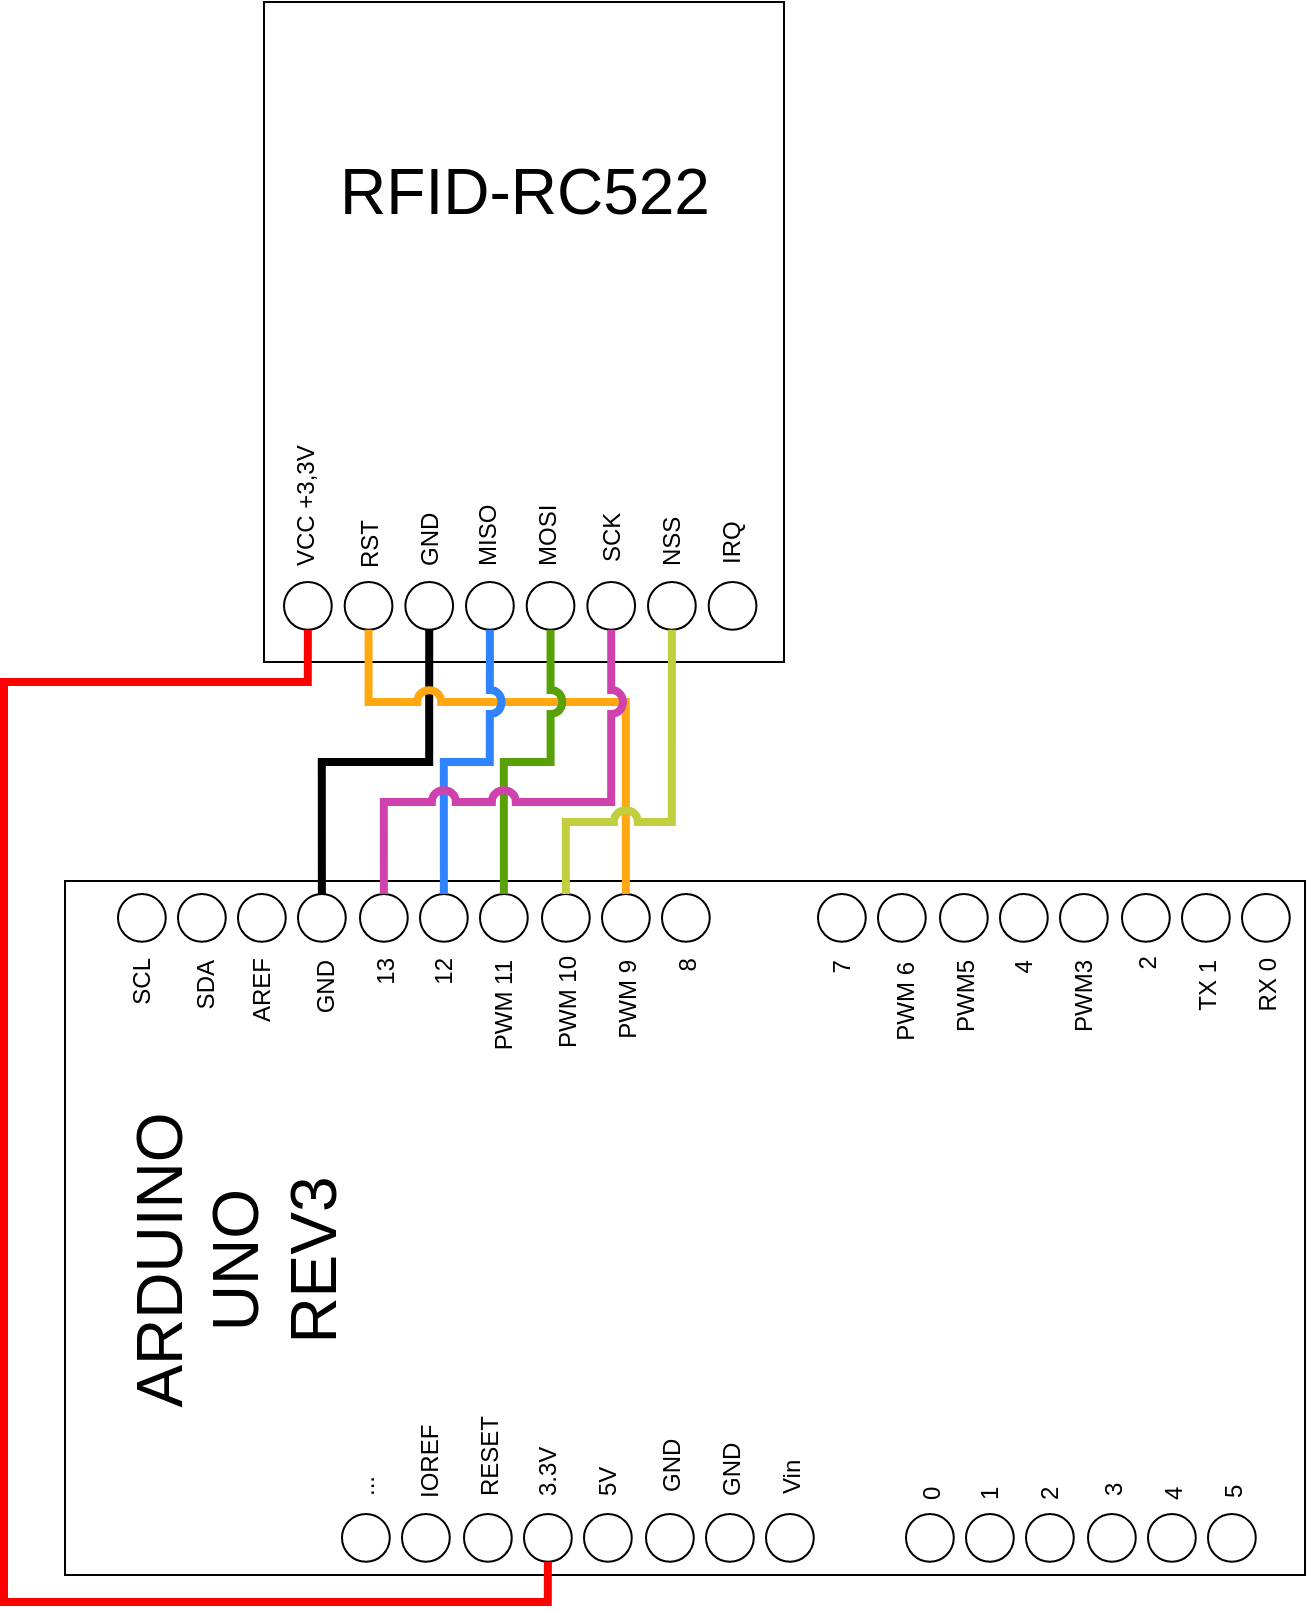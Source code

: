 <mxfile version="15.8.4" type="device" pages="2"><diagram id="wpBsKg7d4CiDJTxdjRGc" name="Page-1"><mxGraphModel dx="1422" dy="863" grid="1" gridSize="10" guides="1" tooltips="1" connect="1" arrows="1" fold="1" page="1" pageScale="1" pageWidth="827" pageHeight="1169" math="0" shadow="0"><root><mxCell id="0"/><mxCell id="1" parent="0"/><mxCell id="hLXw5domKsngx4_sJAr1-99" value="" style="group" vertex="1" connectable="0" parent="1"><mxGeometry x="300" y="150" width="260" height="330" as="geometry"/></mxCell><mxCell id="hLXw5domKsngx4_sJAr1-2" value="" style="rounded=0;whiteSpace=wrap;html=1;fillColor=none;" vertex="1" parent="hLXw5domKsngx4_sJAr1-99"><mxGeometry width="260" height="330" as="geometry"/></mxCell><mxCell id="hLXw5domKsngx4_sJAr1-12" value="" style="group;aspect=fixed;" vertex="1" connectable="0" parent="hLXw5domKsngx4_sJAr1-99"><mxGeometry x="10" y="290" width="236.22" height="23.9" as="geometry"/></mxCell><mxCell id="hLXw5domKsngx4_sJAr1-3" value="" style="ellipse;whiteSpace=wrap;html=1;aspect=fixed;fillColor=none;" vertex="1" parent="hLXw5domKsngx4_sJAr1-12"><mxGeometry width="23.884" height="23.872" as="geometry"/></mxCell><mxCell id="hLXw5domKsngx4_sJAr1-4" value="" style="ellipse;whiteSpace=wrap;html=1;aspect=fixed;fillColor=none;" vertex="1" parent="hLXw5domKsngx4_sJAr1-12"><mxGeometry x="30.334" width="23.884" height="23.872" as="geometry"/></mxCell><mxCell id="hLXw5domKsngx4_sJAr1-6" value="" style="ellipse;whiteSpace=wrap;html=1;aspect=fixed;fillColor=none;" vertex="1" parent="hLXw5domKsngx4_sJAr1-12"><mxGeometry x="60.667" width="23.884" height="23.872" as="geometry"/></mxCell><mxCell id="hLXw5domKsngx4_sJAr1-7" value="" style="ellipse;whiteSpace=wrap;html=1;aspect=fixed;fillColor=none;" vertex="1" parent="hLXw5domKsngx4_sJAr1-12"><mxGeometry x="91.001" width="23.884" height="23.872" as="geometry"/></mxCell><mxCell id="hLXw5domKsngx4_sJAr1-8" value="" style="ellipse;whiteSpace=wrap;html=1;aspect=fixed;fillColor=none;" vertex="1" parent="hLXw5domKsngx4_sJAr1-12"><mxGeometry x="121.334" width="23.884" height="23.872" as="geometry"/></mxCell><mxCell id="hLXw5domKsngx4_sJAr1-9" value="" style="ellipse;whiteSpace=wrap;html=1;aspect=fixed;fillColor=none;" vertex="1" parent="hLXw5domKsngx4_sJAr1-12"><mxGeometry x="151.668" width="23.884" height="23.872" as="geometry"/></mxCell><mxCell id="hLXw5domKsngx4_sJAr1-10" value="" style="ellipse;whiteSpace=wrap;html=1;aspect=fixed;fillColor=none;" vertex="1" parent="hLXw5domKsngx4_sJAr1-12"><mxGeometry x="182.002" width="23.884" height="23.872" as="geometry"/></mxCell><mxCell id="hLXw5domKsngx4_sJAr1-11" value="" style="ellipse;whiteSpace=wrap;html=1;aspect=fixed;fillColor=none;" vertex="1" parent="hLXw5domKsngx4_sJAr1-12"><mxGeometry x="212.335" width="23.884" height="23.872" as="geometry"/></mxCell><mxCell id="hLXw5domKsngx4_sJAr1-13" value="VCC +3,3V" style="text;html=1;strokeColor=none;fillColor=none;align=left;verticalAlign=middle;whiteSpace=wrap;rounded=0;rotation=-90;" vertex="1" parent="hLXw5domKsngx4_sJAr1-99"><mxGeometry x="-14" y="234" width="70" height="30" as="geometry"/></mxCell><mxCell id="hLXw5domKsngx4_sJAr1-14" value="RST" style="text;html=1;strokeColor=none;fillColor=none;align=left;verticalAlign=middle;whiteSpace=wrap;rounded=0;rotation=-90;" vertex="1" parent="hLXw5domKsngx4_sJAr1-99"><mxGeometry x="18" y="235" width="70" height="30" as="geometry"/></mxCell><mxCell id="hLXw5domKsngx4_sJAr1-16" value="GND" style="text;html=1;strokeColor=none;fillColor=none;align=left;verticalAlign=middle;whiteSpace=wrap;rounded=0;rotation=-90;" vertex="1" parent="hLXw5domKsngx4_sJAr1-99"><mxGeometry x="48" y="234" width="70" height="30" as="geometry"/></mxCell><mxCell id="hLXw5domKsngx4_sJAr1-17" value="MISO" style="text;html=1;strokeColor=none;fillColor=none;align=left;verticalAlign=middle;whiteSpace=wrap;rounded=0;rotation=-90;" vertex="1" parent="hLXw5domKsngx4_sJAr1-99"><mxGeometry x="77" y="234" width="70" height="30" as="geometry"/></mxCell><mxCell id="hLXw5domKsngx4_sJAr1-18" value="MOSI" style="text;html=1;strokeColor=none;fillColor=none;align=left;verticalAlign=middle;whiteSpace=wrap;rounded=0;rotation=-90;" vertex="1" parent="hLXw5domKsngx4_sJAr1-99"><mxGeometry x="107" y="234" width="70" height="30" as="geometry"/></mxCell><mxCell id="hLXw5domKsngx4_sJAr1-19" value="SCK" style="text;html=1;strokeColor=none;fillColor=none;align=left;verticalAlign=middle;whiteSpace=wrap;rounded=0;rotation=-90;" vertex="1" parent="hLXw5domKsngx4_sJAr1-99"><mxGeometry x="139" y="232" width="70" height="30" as="geometry"/></mxCell><mxCell id="hLXw5domKsngx4_sJAr1-20" value="IRQ" style="text;html=1;strokeColor=none;fillColor=none;align=left;verticalAlign=middle;whiteSpace=wrap;rounded=0;rotation=-90;" vertex="1" parent="hLXw5domKsngx4_sJAr1-99"><mxGeometry x="199" y="233" width="70" height="30" as="geometry"/></mxCell><mxCell id="hLXw5domKsngx4_sJAr1-21" value="NSS" style="text;html=1;strokeColor=none;fillColor=none;align=left;verticalAlign=middle;whiteSpace=wrap;rounded=0;rotation=-90;" vertex="1" parent="hLXw5domKsngx4_sJAr1-99"><mxGeometry x="169" y="234" width="70" height="30" as="geometry"/></mxCell><mxCell id="hLXw5domKsngx4_sJAr1-22" value="&lt;font style=&quot;font-size: 32px&quot;&gt;RFID-RC522&lt;/font&gt;" style="text;html=1;strokeColor=none;fillColor=none;align=center;verticalAlign=middle;whiteSpace=wrap;rounded=0;" vertex="1" parent="hLXw5domKsngx4_sJAr1-99"><mxGeometry x="23.5" y="80" width="213" height="30" as="geometry"/></mxCell><mxCell id="hLXw5domKsngx4_sJAr1-100" value="" style="group;rotation=0;" vertex="1" connectable="0" parent="1"><mxGeometry x="200" y="590" width="620" height="347" as="geometry"/></mxCell><mxCell id="hLXw5domKsngx4_sJAr1-24" value="" style="rounded=0;whiteSpace=wrap;html=1;fontSize=32;fillColor=none;align=left;rotation=-90;" vertex="1" parent="hLXw5domKsngx4_sJAr1-100"><mxGeometry x="137" y="-137" width="347" height="620" as="geometry"/></mxCell><mxCell id="hLXw5domKsngx4_sJAr1-25" value="" style="group;aspect=fixed;rotation=0;" vertex="1" connectable="0" parent="hLXw5domKsngx4_sJAr1-100"><mxGeometry x="377" y="6" width="236.22" height="23.9" as="geometry"/></mxCell><mxCell id="hLXw5domKsngx4_sJAr1-26" value="" style="ellipse;whiteSpace=wrap;html=1;aspect=fixed;fillColor=none;rotation=0;" vertex="1" parent="hLXw5domKsngx4_sJAr1-25"><mxGeometry width="23.884" height="23.872" as="geometry"/></mxCell><mxCell id="hLXw5domKsngx4_sJAr1-27" value="" style="ellipse;whiteSpace=wrap;html=1;aspect=fixed;fillColor=none;rotation=0;" vertex="1" parent="hLXw5domKsngx4_sJAr1-25"><mxGeometry x="30" width="23.884" height="23.872" as="geometry"/></mxCell><mxCell id="hLXw5domKsngx4_sJAr1-28" value="" style="ellipse;whiteSpace=wrap;html=1;aspect=fixed;fillColor=none;rotation=0;" vertex="1" parent="hLXw5domKsngx4_sJAr1-25"><mxGeometry x="61" width="23.884" height="23.872" as="geometry"/></mxCell><mxCell id="hLXw5domKsngx4_sJAr1-29" value="" style="ellipse;whiteSpace=wrap;html=1;aspect=fixed;fillColor=none;rotation=0;" vertex="1" parent="hLXw5domKsngx4_sJAr1-25"><mxGeometry x="91" width="23.884" height="23.872" as="geometry"/></mxCell><mxCell id="hLXw5domKsngx4_sJAr1-30" value="" style="ellipse;whiteSpace=wrap;html=1;aspect=fixed;fillColor=none;rotation=0;" vertex="1" parent="hLXw5domKsngx4_sJAr1-25"><mxGeometry x="121" width="23.884" height="23.872" as="geometry"/></mxCell><mxCell id="hLXw5domKsngx4_sJAr1-31" value="" style="ellipse;whiteSpace=wrap;html=1;aspect=fixed;fillColor=none;rotation=0;" vertex="1" parent="hLXw5domKsngx4_sJAr1-25"><mxGeometry x="152" width="23.884" height="23.872" as="geometry"/></mxCell><mxCell id="hLXw5domKsngx4_sJAr1-32" value="" style="ellipse;whiteSpace=wrap;html=1;aspect=fixed;fillColor=none;rotation=0;" vertex="1" parent="hLXw5domKsngx4_sJAr1-25"><mxGeometry x="182" width="23.884" height="23.872" as="geometry"/></mxCell><mxCell id="hLXw5domKsngx4_sJAr1-33" value="" style="ellipse;whiteSpace=wrap;html=1;aspect=fixed;fillColor=none;rotation=0;" vertex="1" parent="hLXw5domKsngx4_sJAr1-25"><mxGeometry x="212" width="23.884" height="23.872" as="geometry"/></mxCell><mxCell id="hLXw5domKsngx4_sJAr1-34" value="7" style="text;html=1;strokeColor=none;fillColor=none;align=right;verticalAlign=middle;whiteSpace=wrap;rounded=0;rotation=-90;" vertex="1" parent="hLXw5domKsngx4_sJAr1-100"><mxGeometry x="354" y="57" width="70" height="30" as="geometry"/></mxCell><mxCell id="hLXw5domKsngx4_sJAr1-35" value="PWM 6" style="text;html=1;strokeColor=none;fillColor=none;align=right;verticalAlign=middle;whiteSpace=wrap;rounded=0;rotation=-90;" vertex="1" parent="hLXw5domKsngx4_sJAr1-100"><mxGeometry x="386" y="58" width="70" height="30" as="geometry"/></mxCell><mxCell id="hLXw5domKsngx4_sJAr1-36" value="PWM5" style="text;html=1;strokeColor=none;fillColor=none;align=right;verticalAlign=middle;whiteSpace=wrap;rounded=0;rotation=-90;" vertex="1" parent="hLXw5domKsngx4_sJAr1-100"><mxGeometry x="416" y="57" width="70" height="30" as="geometry"/></mxCell><mxCell id="hLXw5domKsngx4_sJAr1-37" value="4" style="text;html=1;strokeColor=none;fillColor=none;align=right;verticalAlign=middle;whiteSpace=wrap;rounded=0;rotation=-90;" vertex="1" parent="hLXw5domKsngx4_sJAr1-100"><mxGeometry x="445" y="57" width="70" height="30" as="geometry"/></mxCell><mxCell id="hLXw5domKsngx4_sJAr1-38" value="PWM3" style="text;html=1;strokeColor=none;fillColor=none;align=right;verticalAlign=middle;whiteSpace=wrap;rounded=0;rotation=-90;" vertex="1" parent="hLXw5domKsngx4_sJAr1-100"><mxGeometry x="475" y="57" width="70" height="30" as="geometry"/></mxCell><mxCell id="hLXw5domKsngx4_sJAr1-39" value="2" style="text;html=1;strokeColor=none;fillColor=none;align=right;verticalAlign=middle;whiteSpace=wrap;rounded=0;rotation=-90;" vertex="1" parent="hLXw5domKsngx4_sJAr1-100"><mxGeometry x="507" y="55" width="70" height="30" as="geometry"/></mxCell><mxCell id="hLXw5domKsngx4_sJAr1-40" value="RX 0" style="text;html=1;strokeColor=none;fillColor=none;align=right;verticalAlign=middle;whiteSpace=wrap;rounded=0;rotation=-90;" vertex="1" parent="hLXw5domKsngx4_sJAr1-100"><mxGeometry x="567" y="56" width="70" height="30" as="geometry"/></mxCell><mxCell id="hLXw5domKsngx4_sJAr1-41" value="TX 1" style="text;html=1;strokeColor=none;fillColor=none;align=right;verticalAlign=middle;whiteSpace=wrap;rounded=0;rotation=-90;" vertex="1" parent="hLXw5domKsngx4_sJAr1-100"><mxGeometry x="537" y="57" width="70" height="30" as="geometry"/></mxCell><mxCell id="hLXw5domKsngx4_sJAr1-43" value="" style="group;aspect=fixed;rotation=0;" vertex="1" connectable="0" parent="hLXw5domKsngx4_sJAr1-100"><mxGeometry x="87" y="6" width="236.22" height="23.9" as="geometry"/></mxCell><mxCell id="hLXw5domKsngx4_sJAr1-44" value="" style="ellipse;whiteSpace=wrap;html=1;aspect=fixed;fillColor=none;rotation=0;" vertex="1" parent="hLXw5domKsngx4_sJAr1-43"><mxGeometry width="23.884" height="23.872" as="geometry"/></mxCell><mxCell id="hLXw5domKsngx4_sJAr1-45" value="" style="ellipse;whiteSpace=wrap;html=1;aspect=fixed;fillColor=none;rotation=0;" vertex="1" parent="hLXw5domKsngx4_sJAr1-43"><mxGeometry x="30" width="23.884" height="23.872" as="geometry"/></mxCell><mxCell id="hLXw5domKsngx4_sJAr1-46" value="" style="ellipse;whiteSpace=wrap;html=1;aspect=fixed;fillColor=none;rotation=0;" vertex="1" parent="hLXw5domKsngx4_sJAr1-43"><mxGeometry x="61" width="23.884" height="23.872" as="geometry"/></mxCell><mxCell id="hLXw5domKsngx4_sJAr1-47" value="" style="ellipse;whiteSpace=wrap;html=1;aspect=fixed;fillColor=none;rotation=0;" vertex="1" parent="hLXw5domKsngx4_sJAr1-43"><mxGeometry x="91" width="23.884" height="23.872" as="geometry"/></mxCell><mxCell id="hLXw5domKsngx4_sJAr1-48" value="" style="ellipse;whiteSpace=wrap;html=1;aspect=fixed;fillColor=none;rotation=0;" vertex="1" parent="hLXw5domKsngx4_sJAr1-43"><mxGeometry x="121" width="23.884" height="23.872" as="geometry"/></mxCell><mxCell id="hLXw5domKsngx4_sJAr1-49" value="" style="ellipse;whiteSpace=wrap;html=1;aspect=fixed;fillColor=none;rotation=0;" vertex="1" parent="hLXw5domKsngx4_sJAr1-43"><mxGeometry x="152" width="23.884" height="23.872" as="geometry"/></mxCell><mxCell id="hLXw5domKsngx4_sJAr1-50" value="" style="ellipse;whiteSpace=wrap;html=1;aspect=fixed;fillColor=none;rotation=0;" vertex="1" parent="hLXw5domKsngx4_sJAr1-43"><mxGeometry x="182" width="23.884" height="23.872" as="geometry"/></mxCell><mxCell id="hLXw5domKsngx4_sJAr1-51" value="" style="ellipse;whiteSpace=wrap;html=1;aspect=fixed;fillColor=none;rotation=0;" vertex="1" parent="hLXw5domKsngx4_sJAr1-43"><mxGeometry x="212" width="23.884" height="23.872" as="geometry"/></mxCell><mxCell id="hLXw5domKsngx4_sJAr1-52" value="AREF" style="text;html=1;strokeColor=none;fillColor=none;align=right;verticalAlign=middle;whiteSpace=wrap;rounded=0;rotation=-90;" vertex="1" parent="hLXw5domKsngx4_sJAr1-100"><mxGeometry x="64" y="56" width="70" height="30" as="geometry"/></mxCell><mxCell id="hLXw5domKsngx4_sJAr1-53" value="GND" style="text;html=1;strokeColor=none;fillColor=none;align=right;verticalAlign=middle;whiteSpace=wrap;rounded=0;rotation=-90;" vertex="1" parent="hLXw5domKsngx4_sJAr1-100"><mxGeometry x="96" y="57" width="70" height="30" as="geometry"/></mxCell><mxCell id="hLXw5domKsngx4_sJAr1-54" value="13" style="text;html=1;strokeColor=none;fillColor=none;align=right;verticalAlign=middle;whiteSpace=wrap;rounded=0;rotation=-90;" vertex="1" parent="hLXw5domKsngx4_sJAr1-100"><mxGeometry x="126" y="56" width="70" height="30" as="geometry"/></mxCell><mxCell id="hLXw5domKsngx4_sJAr1-55" value="12" style="text;html=1;strokeColor=none;fillColor=none;align=right;verticalAlign=middle;whiteSpace=wrap;rounded=0;rotation=-90;" vertex="1" parent="hLXw5domKsngx4_sJAr1-100"><mxGeometry x="155" y="56" width="70" height="30" as="geometry"/></mxCell><mxCell id="hLXw5domKsngx4_sJAr1-56" value="PWM 11" style="text;html=1;strokeColor=none;fillColor=none;align=right;verticalAlign=middle;whiteSpace=wrap;rounded=0;rotation=-90;" vertex="1" parent="hLXw5domKsngx4_sJAr1-100"><mxGeometry x="185" y="57" width="70" height="30" as="geometry"/></mxCell><mxCell id="hLXw5domKsngx4_sJAr1-57" value="PWM 10" style="text;html=1;strokeColor=none;fillColor=none;align=right;verticalAlign=middle;whiteSpace=wrap;rounded=0;rotation=-90;" vertex="1" parent="hLXw5domKsngx4_sJAr1-100"><mxGeometry x="217" y="55" width="70" height="30" as="geometry"/></mxCell><mxCell id="hLXw5domKsngx4_sJAr1-58" value="8" style="text;html=1;strokeColor=none;fillColor=none;align=right;verticalAlign=middle;whiteSpace=wrap;rounded=0;rotation=-90;" vertex="1" parent="hLXw5domKsngx4_sJAr1-100"><mxGeometry x="277" y="56" width="70" height="30" as="geometry"/></mxCell><mxCell id="hLXw5domKsngx4_sJAr1-59" value="PWM 9" style="text;html=1;strokeColor=none;fillColor=none;align=right;verticalAlign=middle;whiteSpace=wrap;rounded=0;rotation=-90;" vertex="1" parent="hLXw5domKsngx4_sJAr1-100"><mxGeometry x="247" y="57" width="70" height="30" as="geometry"/></mxCell><mxCell id="hLXw5domKsngx4_sJAr1-60" value="" style="ellipse;whiteSpace=wrap;html=1;aspect=fixed;fillColor=none;rotation=0;" vertex="1" parent="hLXw5domKsngx4_sJAr1-100"><mxGeometry x="27" y="6" width="23.884" height="23.872" as="geometry"/></mxCell><mxCell id="hLXw5domKsngx4_sJAr1-61" value="" style="ellipse;whiteSpace=wrap;html=1;aspect=fixed;fillColor=none;rotation=0;" vertex="1" parent="hLXw5domKsngx4_sJAr1-100"><mxGeometry x="57" y="6" width="23.884" height="23.872" as="geometry"/></mxCell><mxCell id="hLXw5domKsngx4_sJAr1-62" value="SCL" style="text;html=1;strokeColor=none;fillColor=none;align=right;verticalAlign=middle;whiteSpace=wrap;rounded=0;rotation=-90;" vertex="1" parent="hLXw5domKsngx4_sJAr1-100"><mxGeometry x="4" y="56" width="70" height="30" as="geometry"/></mxCell><mxCell id="hLXw5domKsngx4_sJAr1-63" value="SDA" style="text;html=1;strokeColor=none;fillColor=none;align=right;verticalAlign=middle;whiteSpace=wrap;rounded=0;rotation=-90;" vertex="1" parent="hLXw5domKsngx4_sJAr1-100"><mxGeometry x="36" y="57" width="70" height="30" as="geometry"/></mxCell><mxCell id="hLXw5domKsngx4_sJAr1-64" value="" style="ellipse;whiteSpace=wrap;html=1;aspect=fixed;fillColor=none;rotation=0;" vertex="1" parent="hLXw5domKsngx4_sJAr1-100"><mxGeometry x="421" y="316" width="23.884" height="23.872" as="geometry"/></mxCell><mxCell id="hLXw5domKsngx4_sJAr1-65" value="" style="ellipse;whiteSpace=wrap;html=1;aspect=fixed;fillColor=none;rotation=0;" vertex="1" parent="hLXw5domKsngx4_sJAr1-100"><mxGeometry x="451" y="316" width="23.884" height="23.872" as="geometry"/></mxCell><mxCell id="hLXw5domKsngx4_sJAr1-66" value="" style="ellipse;whiteSpace=wrap;html=1;aspect=fixed;fillColor=none;rotation=0;" vertex="1" parent="hLXw5domKsngx4_sJAr1-100"><mxGeometry x="481" y="316" width="23.884" height="23.872" as="geometry"/></mxCell><mxCell id="hLXw5domKsngx4_sJAr1-67" value="" style="ellipse;whiteSpace=wrap;html=1;aspect=fixed;fillColor=none;rotation=0;" vertex="1" parent="hLXw5domKsngx4_sJAr1-100"><mxGeometry x="512" y="316" width="23.884" height="23.872" as="geometry"/></mxCell><mxCell id="hLXw5domKsngx4_sJAr1-68" value="" style="ellipse;whiteSpace=wrap;html=1;aspect=fixed;fillColor=none;rotation=0;" vertex="1" parent="hLXw5domKsngx4_sJAr1-100"><mxGeometry x="542" y="316" width="23.884" height="23.872" as="geometry"/></mxCell><mxCell id="hLXw5domKsngx4_sJAr1-69" value="" style="ellipse;whiteSpace=wrap;html=1;aspect=fixed;fillColor=none;rotation=0;" vertex="1" parent="hLXw5domKsngx4_sJAr1-100"><mxGeometry x="572" y="316" width="23.884" height="23.872" as="geometry"/></mxCell><mxCell id="hLXw5domKsngx4_sJAr1-70" value="0" style="text;html=1;strokeColor=none;fillColor=none;align=left;verticalAlign=middle;whiteSpace=wrap;rounded=0;rotation=-90;" vertex="1" parent="hLXw5domKsngx4_sJAr1-100"><mxGeometry x="399" y="261" width="70" height="30" as="geometry"/></mxCell><mxCell id="hLXw5domKsngx4_sJAr1-71" value="1" style="text;html=1;strokeColor=none;fillColor=none;align=left;verticalAlign=middle;whiteSpace=wrap;rounded=0;rotation=-90;" vertex="1" parent="hLXw5domKsngx4_sJAr1-100"><mxGeometry x="428" y="261" width="70" height="30" as="geometry"/></mxCell><mxCell id="hLXw5domKsngx4_sJAr1-72" value="2" style="text;html=1;strokeColor=none;fillColor=none;align=left;verticalAlign=middle;whiteSpace=wrap;rounded=0;rotation=-90;" vertex="1" parent="hLXw5domKsngx4_sJAr1-100"><mxGeometry x="458" y="261" width="70" height="30" as="geometry"/></mxCell><mxCell id="hLXw5domKsngx4_sJAr1-73" value="3" style="text;html=1;strokeColor=none;fillColor=none;align=left;verticalAlign=middle;whiteSpace=wrap;rounded=0;rotation=-90;" vertex="1" parent="hLXw5domKsngx4_sJAr1-100"><mxGeometry x="490" y="259" width="70" height="30" as="geometry"/></mxCell><mxCell id="hLXw5domKsngx4_sJAr1-74" value="5" style="text;html=1;strokeColor=none;fillColor=none;align=left;verticalAlign=middle;whiteSpace=wrap;rounded=0;rotation=-90;" vertex="1" parent="hLXw5domKsngx4_sJAr1-100"><mxGeometry x="550" y="260" width="70" height="30" as="geometry"/></mxCell><mxCell id="hLXw5domKsngx4_sJAr1-75" value="4" style="text;html=1;strokeColor=none;fillColor=none;align=left;verticalAlign=middle;whiteSpace=wrap;rounded=0;rotation=-90;" vertex="1" parent="hLXw5domKsngx4_sJAr1-100"><mxGeometry x="520" y="261" width="70" height="30" as="geometry"/></mxCell><mxCell id="hLXw5domKsngx4_sJAr1-76" value="" style="group;aspect=fixed;rotation=0;" vertex="1" connectable="0" parent="hLXw5domKsngx4_sJAr1-100"><mxGeometry x="139" y="316" width="236.22" height="23.9" as="geometry"/></mxCell><mxCell id="hLXw5domKsngx4_sJAr1-77" value="" style="ellipse;whiteSpace=wrap;html=1;aspect=fixed;fillColor=none;rotation=0;" vertex="1" parent="hLXw5domKsngx4_sJAr1-76"><mxGeometry width="23.884" height="23.872" as="geometry"/></mxCell><mxCell id="hLXw5domKsngx4_sJAr1-78" value="" style="ellipse;whiteSpace=wrap;html=1;aspect=fixed;fillColor=none;rotation=0;" vertex="1" parent="hLXw5domKsngx4_sJAr1-76"><mxGeometry x="30" width="23.884" height="23.872" as="geometry"/></mxCell><mxCell id="hLXw5domKsngx4_sJAr1-79" value="" style="ellipse;whiteSpace=wrap;html=1;aspect=fixed;fillColor=none;rotation=0;" vertex="1" parent="hLXw5domKsngx4_sJAr1-76"><mxGeometry x="61" width="23.884" height="23.872" as="geometry"/></mxCell><mxCell id="hLXw5domKsngx4_sJAr1-80" value="" style="ellipse;whiteSpace=wrap;html=1;aspect=fixed;fillColor=none;rotation=0;" vertex="1" parent="hLXw5domKsngx4_sJAr1-76"><mxGeometry x="91" width="23.884" height="23.872" as="geometry"/></mxCell><mxCell id="hLXw5domKsngx4_sJAr1-81" value="" style="ellipse;whiteSpace=wrap;html=1;aspect=fixed;fillColor=none;rotation=0;" vertex="1" parent="hLXw5domKsngx4_sJAr1-76"><mxGeometry x="121" width="23.884" height="23.872" as="geometry"/></mxCell><mxCell id="hLXw5domKsngx4_sJAr1-82" value="" style="ellipse;whiteSpace=wrap;html=1;aspect=fixed;fillColor=none;rotation=0;" vertex="1" parent="hLXw5domKsngx4_sJAr1-76"><mxGeometry x="152" width="23.884" height="23.872" as="geometry"/></mxCell><mxCell id="hLXw5domKsngx4_sJAr1-83" value="" style="ellipse;whiteSpace=wrap;html=1;aspect=fixed;fillColor=none;rotation=0;" vertex="1" parent="hLXw5domKsngx4_sJAr1-76"><mxGeometry x="182" width="23.884" height="23.872" as="geometry"/></mxCell><mxCell id="hLXw5domKsngx4_sJAr1-84" value="" style="ellipse;whiteSpace=wrap;html=1;aspect=fixed;fillColor=none;rotation=0;" vertex="1" parent="hLXw5domKsngx4_sJAr1-76"><mxGeometry x="212" width="23.884" height="23.872" as="geometry"/></mxCell><mxCell id="hLXw5domKsngx4_sJAr1-85" value="..." style="text;html=1;strokeColor=none;fillColor=none;align=left;verticalAlign=middle;whiteSpace=wrap;rounded=0;rotation=-90;" vertex="1" parent="hLXw5domKsngx4_sJAr1-100"><mxGeometry x="116" y="259" width="70" height="30" as="geometry"/></mxCell><mxCell id="hLXw5domKsngx4_sJAr1-86" value="IOREF" style="text;html=1;strokeColor=none;fillColor=none;align=left;verticalAlign=middle;whiteSpace=wrap;rounded=0;rotation=-90;" vertex="1" parent="hLXw5domKsngx4_sJAr1-100"><mxGeometry x="148" y="260" width="70" height="30" as="geometry"/></mxCell><mxCell id="hLXw5domKsngx4_sJAr1-87" value="RESET" style="text;html=1;strokeColor=none;fillColor=none;align=left;verticalAlign=middle;whiteSpace=wrap;rounded=0;rotation=-90;" vertex="1" parent="hLXw5domKsngx4_sJAr1-100"><mxGeometry x="178" y="259" width="70" height="30" as="geometry"/></mxCell><mxCell id="hLXw5domKsngx4_sJAr1-88" value="3.3V" style="text;html=1;strokeColor=none;fillColor=none;align=left;verticalAlign=middle;whiteSpace=wrap;rounded=0;rotation=-90;" vertex="1" parent="hLXw5domKsngx4_sJAr1-100"><mxGeometry x="207" y="259" width="70" height="30" as="geometry"/></mxCell><mxCell id="hLXw5domKsngx4_sJAr1-89" value="5V" style="text;html=1;strokeColor=none;fillColor=none;align=left;verticalAlign=middle;whiteSpace=wrap;rounded=0;rotation=-90;" vertex="1" parent="hLXw5domKsngx4_sJAr1-100"><mxGeometry x="237" y="259" width="70" height="30" as="geometry"/></mxCell><mxCell id="hLXw5domKsngx4_sJAr1-90" value="GND" style="text;html=1;strokeColor=none;fillColor=none;align=left;verticalAlign=middle;whiteSpace=wrap;rounded=0;rotation=-90;" vertex="1" parent="hLXw5domKsngx4_sJAr1-100"><mxGeometry x="269" y="257" width="70" height="30" as="geometry"/></mxCell><mxCell id="hLXw5domKsngx4_sJAr1-91" value="Vin" style="text;html=1;strokeColor=none;fillColor=none;align=left;verticalAlign=middle;whiteSpace=wrap;rounded=0;rotation=-90;" vertex="1" parent="hLXw5domKsngx4_sJAr1-100"><mxGeometry x="329" y="258" width="70" height="30" as="geometry"/></mxCell><mxCell id="hLXw5domKsngx4_sJAr1-92" value="GND" style="text;html=1;strokeColor=none;fillColor=none;align=left;verticalAlign=middle;whiteSpace=wrap;rounded=0;rotation=-90;" vertex="1" parent="hLXw5domKsngx4_sJAr1-100"><mxGeometry x="299" y="259" width="70" height="30" as="geometry"/></mxCell><mxCell id="hLXw5domKsngx4_sJAr1-97" value="ARDUINO&lt;br&gt;UNO&lt;br&gt;REV3" style="text;html=1;strokeColor=none;fillColor=none;align=center;verticalAlign=middle;whiteSpace=wrap;rounded=0;fontSize=32;rotation=-90;" vertex="1" parent="hLXw5domKsngx4_sJAr1-100"><mxGeometry x="6" y="174" width="160" height="30" as="geometry"/></mxCell><mxCell id="hLXw5domKsngx4_sJAr1-102" style="edgeStyle=orthogonalEdgeStyle;rounded=0;orthogonalLoop=1;jettySize=auto;html=1;exitX=0.5;exitY=1;exitDx=0;exitDy=0;entryX=0.5;entryY=1;entryDx=0;entryDy=0;fontSize=32;strokeWidth=4;strokeColor=#FF0000;endArrow=none;endFill=0;" edge="1" parent="1" source="hLXw5domKsngx4_sJAr1-3" target="hLXw5domKsngx4_sJAr1-80"><mxGeometry relative="1" as="geometry"><Array as="points"><mxPoint x="322" y="490"/><mxPoint x="170" y="490"/><mxPoint x="170" y="950"/><mxPoint x="442" y="950"/></Array></mxGeometry></mxCell><mxCell id="hLXw5domKsngx4_sJAr1-103" style="edgeStyle=orthogonalEdgeStyle;rounded=0;orthogonalLoop=1;jettySize=auto;html=1;exitX=0.5;exitY=1;exitDx=0;exitDy=0;entryX=0.5;entryY=0;entryDx=0;entryDy=0;fontSize=32;endArrow=none;endFill=0;strokeColor=#000000;strokeWidth=4;" edge="1" parent="1" source="hLXw5domKsngx4_sJAr1-6" target="hLXw5domKsngx4_sJAr1-45"><mxGeometry relative="1" as="geometry"/></mxCell><mxCell id="hLXw5domKsngx4_sJAr1-105" style="edgeStyle=orthogonalEdgeStyle;rounded=0;orthogonalLoop=1;jettySize=auto;html=1;exitX=0.5;exitY=1;exitDx=0;exitDy=0;entryX=0.5;entryY=0;entryDx=0;entryDy=0;fontSize=32;endArrow=none;endFill=0;strokeColor=#FFA812;strokeWidth=4;jumpStyle=arc;" edge="1" parent="1" source="hLXw5domKsngx4_sJAr1-4" target="hLXw5domKsngx4_sJAr1-50"><mxGeometry relative="1" as="geometry"><Array as="points"><mxPoint x="352" y="500"/><mxPoint x="481" y="500"/></Array></mxGeometry></mxCell><mxCell id="hLXw5domKsngx4_sJAr1-106" style="edgeStyle=orthogonalEdgeStyle;rounded=0;jumpStyle=arc;orthogonalLoop=1;jettySize=auto;html=1;exitX=0.5;exitY=1;exitDx=0;exitDy=0;entryX=0.5;entryY=0;entryDx=0;entryDy=0;fontSize=32;endArrow=none;endFill=0;strokeColor=#3083FF;strokeWidth=4;" edge="1" parent="1" source="hLXw5domKsngx4_sJAr1-7" target="hLXw5domKsngx4_sJAr1-47"><mxGeometry relative="1" as="geometry"/></mxCell><mxCell id="hLXw5domKsngx4_sJAr1-107" style="edgeStyle=orthogonalEdgeStyle;rounded=0;jumpStyle=arc;orthogonalLoop=1;jettySize=auto;html=1;exitX=0.5;exitY=1;exitDx=0;exitDy=0;entryX=0.5;entryY=0;entryDx=0;entryDy=0;fontSize=32;endArrow=none;endFill=0;strokeColor=#59A108;strokeWidth=4;" edge="1" parent="1" source="hLXw5domKsngx4_sJAr1-8" target="hLXw5domKsngx4_sJAr1-48"><mxGeometry relative="1" as="geometry"/></mxCell><mxCell id="hLXw5domKsngx4_sJAr1-108" style="edgeStyle=orthogonalEdgeStyle;rounded=0;jumpStyle=arc;orthogonalLoop=1;jettySize=auto;html=1;exitX=0.5;exitY=1;exitDx=0;exitDy=0;entryX=0.5;entryY=0;entryDx=0;entryDy=0;fontSize=32;endArrow=none;endFill=0;strokeColor=#CF42AE;strokeWidth=4;" edge="1" parent="1" source="hLXw5domKsngx4_sJAr1-9" target="hLXw5domKsngx4_sJAr1-46"><mxGeometry relative="1" as="geometry"><Array as="points"><mxPoint x="474" y="550"/><mxPoint x="360" y="550"/></Array></mxGeometry></mxCell><mxCell id="hLXw5domKsngx4_sJAr1-109" style="edgeStyle=orthogonalEdgeStyle;rounded=0;jumpStyle=arc;orthogonalLoop=1;jettySize=auto;html=1;exitX=0.5;exitY=1;exitDx=0;exitDy=0;entryX=0.5;entryY=0;entryDx=0;entryDy=0;fontSize=32;endArrow=none;endFill=0;strokeColor=#C1CF3E;strokeWidth=4;" edge="1" parent="1" source="hLXw5domKsngx4_sJAr1-10" target="hLXw5domKsngx4_sJAr1-49"><mxGeometry relative="1" as="geometry"><Array as="points"><mxPoint x="504" y="560"/><mxPoint x="451" y="560"/></Array></mxGeometry></mxCell></root></mxGraphModel></diagram><diagram id="QWaI6NUE2-pXiS_GfQhs" name="Page-2"><mxGraphModel dx="1422" dy="863" grid="1" gridSize="10" guides="1" tooltips="1" connect="1" arrows="1" fold="1" page="1" pageScale="1" pageWidth="827" pageHeight="1169" math="0" shadow="0"><root><mxCell id="KIjCb-SIId6s0fyjhvhh-0"/><mxCell id="KIjCb-SIId6s0fyjhvhh-1" parent="KIjCb-SIId6s0fyjhvhh-0"/><mxCell id="KIjCb-SIId6s0fyjhvhh-2" value="" style="group" vertex="1" connectable="0" parent="KIjCb-SIId6s0fyjhvhh-1"><mxGeometry x="300" y="150" width="260" height="330" as="geometry"/></mxCell><mxCell id="KIjCb-SIId6s0fyjhvhh-3" value="" style="rounded=0;whiteSpace=wrap;html=1;fillColor=none;" vertex="1" parent="KIjCb-SIId6s0fyjhvhh-2"><mxGeometry width="260" height="330" as="geometry"/></mxCell><mxCell id="KIjCb-SIId6s0fyjhvhh-4" value="" style="group;aspect=fixed;" vertex="1" connectable="0" parent="KIjCb-SIId6s0fyjhvhh-2"><mxGeometry x="10" y="290" width="236.22" height="23.9" as="geometry"/></mxCell><mxCell id="KIjCb-SIId6s0fyjhvhh-5" value="" style="ellipse;whiteSpace=wrap;html=1;aspect=fixed;fillColor=none;" vertex="1" parent="KIjCb-SIId6s0fyjhvhh-4"><mxGeometry width="23.884" height="23.872" as="geometry"/></mxCell><mxCell id="KIjCb-SIId6s0fyjhvhh-6" value="" style="ellipse;whiteSpace=wrap;html=1;aspect=fixed;fillColor=none;" vertex="1" parent="KIjCb-SIId6s0fyjhvhh-4"><mxGeometry x="30.334" width="23.884" height="23.872" as="geometry"/></mxCell><mxCell id="KIjCb-SIId6s0fyjhvhh-7" value="" style="ellipse;whiteSpace=wrap;html=1;aspect=fixed;fillColor=none;" vertex="1" parent="KIjCb-SIId6s0fyjhvhh-4"><mxGeometry x="60.667" width="23.884" height="23.872" as="geometry"/></mxCell><mxCell id="KIjCb-SIId6s0fyjhvhh-8" value="" style="ellipse;whiteSpace=wrap;html=1;aspect=fixed;fillColor=none;" vertex="1" parent="KIjCb-SIId6s0fyjhvhh-4"><mxGeometry x="91.001" width="23.884" height="23.872" as="geometry"/></mxCell><mxCell id="KIjCb-SIId6s0fyjhvhh-9" value="" style="ellipse;whiteSpace=wrap;html=1;aspect=fixed;fillColor=none;" vertex="1" parent="KIjCb-SIId6s0fyjhvhh-4"><mxGeometry x="121.334" width="23.884" height="23.872" as="geometry"/></mxCell><mxCell id="KIjCb-SIId6s0fyjhvhh-10" value="" style="ellipse;whiteSpace=wrap;html=1;aspect=fixed;fillColor=none;" vertex="1" parent="KIjCb-SIId6s0fyjhvhh-4"><mxGeometry x="151.668" width="23.884" height="23.872" as="geometry"/></mxCell><mxCell id="KIjCb-SIId6s0fyjhvhh-11" value="" style="ellipse;whiteSpace=wrap;html=1;aspect=fixed;fillColor=none;" vertex="1" parent="KIjCb-SIId6s0fyjhvhh-4"><mxGeometry x="182.002" width="23.884" height="23.872" as="geometry"/></mxCell><mxCell id="KIjCb-SIId6s0fyjhvhh-12" value="" style="ellipse;whiteSpace=wrap;html=1;aspect=fixed;fillColor=none;" vertex="1" parent="KIjCb-SIId6s0fyjhvhh-4"><mxGeometry x="212.335" width="23.884" height="23.872" as="geometry"/></mxCell><mxCell id="KIjCb-SIId6s0fyjhvhh-13" value="VCC +3,3V" style="text;html=1;strokeColor=none;fillColor=none;align=left;verticalAlign=middle;whiteSpace=wrap;rounded=0;rotation=-90;" vertex="1" parent="KIjCb-SIId6s0fyjhvhh-2"><mxGeometry x="-14" y="234" width="70" height="30" as="geometry"/></mxCell><mxCell id="KIjCb-SIId6s0fyjhvhh-14" value="RST" style="text;html=1;strokeColor=none;fillColor=none;align=left;verticalAlign=middle;whiteSpace=wrap;rounded=0;rotation=-90;" vertex="1" parent="KIjCb-SIId6s0fyjhvhh-2"><mxGeometry x="18" y="235" width="70" height="30" as="geometry"/></mxCell><mxCell id="KIjCb-SIId6s0fyjhvhh-15" value="GND" style="text;html=1;strokeColor=none;fillColor=none;align=left;verticalAlign=middle;whiteSpace=wrap;rounded=0;rotation=-90;" vertex="1" parent="KIjCb-SIId6s0fyjhvhh-2"><mxGeometry x="48" y="234" width="70" height="30" as="geometry"/></mxCell><mxCell id="KIjCb-SIId6s0fyjhvhh-16" value="MISO" style="text;html=1;strokeColor=none;fillColor=none;align=left;verticalAlign=middle;whiteSpace=wrap;rounded=0;rotation=-90;" vertex="1" parent="KIjCb-SIId6s0fyjhvhh-2"><mxGeometry x="77" y="234" width="70" height="30" as="geometry"/></mxCell><mxCell id="KIjCb-SIId6s0fyjhvhh-17" value="MOSI" style="text;html=1;strokeColor=none;fillColor=none;align=left;verticalAlign=middle;whiteSpace=wrap;rounded=0;rotation=-90;" vertex="1" parent="KIjCb-SIId6s0fyjhvhh-2"><mxGeometry x="107" y="234" width="70" height="30" as="geometry"/></mxCell><mxCell id="KIjCb-SIId6s0fyjhvhh-18" value="SCK" style="text;html=1;strokeColor=none;fillColor=none;align=left;verticalAlign=middle;whiteSpace=wrap;rounded=0;rotation=-90;" vertex="1" parent="KIjCb-SIId6s0fyjhvhh-2"><mxGeometry x="139" y="232" width="70" height="30" as="geometry"/></mxCell><mxCell id="KIjCb-SIId6s0fyjhvhh-19" value="IRQ" style="text;html=1;strokeColor=none;fillColor=none;align=left;verticalAlign=middle;whiteSpace=wrap;rounded=0;rotation=-90;" vertex="1" parent="KIjCb-SIId6s0fyjhvhh-2"><mxGeometry x="199" y="233" width="70" height="30" as="geometry"/></mxCell><mxCell id="KIjCb-SIId6s0fyjhvhh-20" value="NSS" style="text;html=1;strokeColor=none;fillColor=none;align=left;verticalAlign=middle;whiteSpace=wrap;rounded=0;rotation=-90;" vertex="1" parent="KIjCb-SIId6s0fyjhvhh-2"><mxGeometry x="169" y="234" width="70" height="30" as="geometry"/></mxCell><mxCell id="KIjCb-SIId6s0fyjhvhh-21" value="&lt;font style=&quot;font-size: 32px&quot;&gt;RFID-RC522&lt;/font&gt;" style="text;html=1;strokeColor=none;fillColor=none;align=center;verticalAlign=middle;whiteSpace=wrap;rounded=0;" vertex="1" parent="KIjCb-SIId6s0fyjhvhh-2"><mxGeometry x="23.5" y="80" width="213" height="30" as="geometry"/></mxCell><mxCell id="KIjCb-SIId6s0fyjhvhh-22" value="" style="group;rotation=0;" vertex="1" connectable="0" parent="KIjCb-SIId6s0fyjhvhh-1"><mxGeometry x="200" y="590" width="620" height="347" as="geometry"/></mxCell><mxCell id="KIjCb-SIId6s0fyjhvhh-23" value="" style="rounded=0;whiteSpace=wrap;html=1;fontSize=32;fillColor=none;align=left;rotation=-90;" vertex="1" parent="KIjCb-SIId6s0fyjhvhh-22"><mxGeometry x="137" y="-137" width="347" height="620" as="geometry"/></mxCell><mxCell id="KIjCb-SIId6s0fyjhvhh-24" value="" style="group;aspect=fixed;rotation=0;" vertex="1" connectable="0" parent="KIjCb-SIId6s0fyjhvhh-22"><mxGeometry x="377" y="6" width="236.22" height="23.9" as="geometry"/></mxCell><mxCell id="KIjCb-SIId6s0fyjhvhh-25" value="" style="ellipse;whiteSpace=wrap;html=1;aspect=fixed;fillColor=none;rotation=0;" vertex="1" parent="KIjCb-SIId6s0fyjhvhh-24"><mxGeometry width="23.884" height="23.872" as="geometry"/></mxCell><mxCell id="KIjCb-SIId6s0fyjhvhh-26" value="" style="ellipse;whiteSpace=wrap;html=1;aspect=fixed;fillColor=none;rotation=0;" vertex="1" parent="KIjCb-SIId6s0fyjhvhh-24"><mxGeometry x="30" width="23.884" height="23.872" as="geometry"/></mxCell><mxCell id="KIjCb-SIId6s0fyjhvhh-27" value="" style="ellipse;whiteSpace=wrap;html=1;aspect=fixed;fillColor=none;rotation=0;" vertex="1" parent="KIjCb-SIId6s0fyjhvhh-24"><mxGeometry x="61" width="23.884" height="23.872" as="geometry"/></mxCell><mxCell id="KIjCb-SIId6s0fyjhvhh-28" value="" style="ellipse;whiteSpace=wrap;html=1;aspect=fixed;fillColor=none;rotation=0;" vertex="1" parent="KIjCb-SIId6s0fyjhvhh-24"><mxGeometry x="91" width="23.884" height="23.872" as="geometry"/></mxCell><mxCell id="KIjCb-SIId6s0fyjhvhh-29" value="" style="ellipse;whiteSpace=wrap;html=1;aspect=fixed;fillColor=none;rotation=0;" vertex="1" parent="KIjCb-SIId6s0fyjhvhh-24"><mxGeometry x="121" width="23.884" height="23.872" as="geometry"/></mxCell><mxCell id="KIjCb-SIId6s0fyjhvhh-30" value="" style="ellipse;whiteSpace=wrap;html=1;aspect=fixed;fillColor=none;rotation=0;" vertex="1" parent="KIjCb-SIId6s0fyjhvhh-24"><mxGeometry x="152" width="23.884" height="23.872" as="geometry"/></mxCell><mxCell id="KIjCb-SIId6s0fyjhvhh-31" value="" style="ellipse;whiteSpace=wrap;html=1;aspect=fixed;fillColor=none;rotation=0;" vertex="1" parent="KIjCb-SIId6s0fyjhvhh-24"><mxGeometry x="182" width="23.884" height="23.872" as="geometry"/></mxCell><mxCell id="KIjCb-SIId6s0fyjhvhh-32" value="" style="ellipse;whiteSpace=wrap;html=1;aspect=fixed;fillColor=none;rotation=0;" vertex="1" parent="KIjCb-SIId6s0fyjhvhh-24"><mxGeometry x="212" width="23.884" height="23.872" as="geometry"/></mxCell><mxCell id="KIjCb-SIId6s0fyjhvhh-33" value="7" style="text;html=1;strokeColor=none;fillColor=none;align=right;verticalAlign=middle;whiteSpace=wrap;rounded=0;rotation=-90;" vertex="1" parent="KIjCb-SIId6s0fyjhvhh-22"><mxGeometry x="354" y="57" width="70" height="30" as="geometry"/></mxCell><mxCell id="KIjCb-SIId6s0fyjhvhh-34" value="PWM 6" style="text;html=1;strokeColor=none;fillColor=none;align=right;verticalAlign=middle;whiteSpace=wrap;rounded=0;rotation=-90;" vertex="1" parent="KIjCb-SIId6s0fyjhvhh-22"><mxGeometry x="386" y="58" width="70" height="30" as="geometry"/></mxCell><mxCell id="KIjCb-SIId6s0fyjhvhh-35" value="PWM5" style="text;html=1;strokeColor=none;fillColor=none;align=right;verticalAlign=middle;whiteSpace=wrap;rounded=0;rotation=-90;" vertex="1" parent="KIjCb-SIId6s0fyjhvhh-22"><mxGeometry x="416" y="57" width="70" height="30" as="geometry"/></mxCell><mxCell id="KIjCb-SIId6s0fyjhvhh-36" value="4" style="text;html=1;strokeColor=none;fillColor=none;align=right;verticalAlign=middle;whiteSpace=wrap;rounded=0;rotation=-90;" vertex="1" parent="KIjCb-SIId6s0fyjhvhh-22"><mxGeometry x="445" y="57" width="70" height="30" as="geometry"/></mxCell><mxCell id="KIjCb-SIId6s0fyjhvhh-37" value="PWM3" style="text;html=1;strokeColor=none;fillColor=none;align=right;verticalAlign=middle;whiteSpace=wrap;rounded=0;rotation=-90;" vertex="1" parent="KIjCb-SIId6s0fyjhvhh-22"><mxGeometry x="475" y="57" width="70" height="30" as="geometry"/></mxCell><mxCell id="KIjCb-SIId6s0fyjhvhh-38" value="2" style="text;html=1;strokeColor=none;fillColor=none;align=right;verticalAlign=middle;whiteSpace=wrap;rounded=0;rotation=-90;" vertex="1" parent="KIjCb-SIId6s0fyjhvhh-22"><mxGeometry x="507" y="55" width="70" height="30" as="geometry"/></mxCell><mxCell id="KIjCb-SIId6s0fyjhvhh-39" value="RX 0" style="text;html=1;strokeColor=none;fillColor=none;align=right;verticalAlign=middle;whiteSpace=wrap;rounded=0;rotation=-90;" vertex="1" parent="KIjCb-SIId6s0fyjhvhh-22"><mxGeometry x="567" y="56" width="70" height="30" as="geometry"/></mxCell><mxCell id="KIjCb-SIId6s0fyjhvhh-40" value="TX 1" style="text;html=1;strokeColor=none;fillColor=none;align=right;verticalAlign=middle;whiteSpace=wrap;rounded=0;rotation=-90;" vertex="1" parent="KIjCb-SIId6s0fyjhvhh-22"><mxGeometry x="537" y="57" width="70" height="30" as="geometry"/></mxCell><mxCell id="KIjCb-SIId6s0fyjhvhh-41" value="" style="group;aspect=fixed;rotation=0;" vertex="1" connectable="0" parent="KIjCb-SIId6s0fyjhvhh-22"><mxGeometry x="87" y="6" width="236.22" height="23.9" as="geometry"/></mxCell><mxCell id="KIjCb-SIId6s0fyjhvhh-42" value="" style="ellipse;whiteSpace=wrap;html=1;aspect=fixed;fillColor=none;rotation=0;" vertex="1" parent="KIjCb-SIId6s0fyjhvhh-41"><mxGeometry width="23.884" height="23.872" as="geometry"/></mxCell><mxCell id="KIjCb-SIId6s0fyjhvhh-43" value="" style="ellipse;whiteSpace=wrap;html=1;aspect=fixed;fillColor=none;rotation=0;" vertex="1" parent="KIjCb-SIId6s0fyjhvhh-41"><mxGeometry x="30" width="23.884" height="23.872" as="geometry"/></mxCell><mxCell id="KIjCb-SIId6s0fyjhvhh-44" value="" style="ellipse;whiteSpace=wrap;html=1;aspect=fixed;fillColor=none;rotation=0;" vertex="1" parent="KIjCb-SIId6s0fyjhvhh-41"><mxGeometry x="61" width="23.884" height="23.872" as="geometry"/></mxCell><mxCell id="KIjCb-SIId6s0fyjhvhh-45" value="" style="ellipse;whiteSpace=wrap;html=1;aspect=fixed;fillColor=none;rotation=0;" vertex="1" parent="KIjCb-SIId6s0fyjhvhh-41"><mxGeometry x="91" width="23.884" height="23.872" as="geometry"/></mxCell><mxCell id="KIjCb-SIId6s0fyjhvhh-46" value="" style="ellipse;whiteSpace=wrap;html=1;aspect=fixed;fillColor=none;rotation=0;" vertex="1" parent="KIjCb-SIId6s0fyjhvhh-41"><mxGeometry x="121" width="23.884" height="23.872" as="geometry"/></mxCell><mxCell id="KIjCb-SIId6s0fyjhvhh-47" value="" style="ellipse;whiteSpace=wrap;html=1;aspect=fixed;fillColor=none;rotation=0;" vertex="1" parent="KIjCb-SIId6s0fyjhvhh-41"><mxGeometry x="152" width="23.884" height="23.872" as="geometry"/></mxCell><mxCell id="KIjCb-SIId6s0fyjhvhh-48" value="" style="ellipse;whiteSpace=wrap;html=1;aspect=fixed;fillColor=none;rotation=0;" vertex="1" parent="KIjCb-SIId6s0fyjhvhh-41"><mxGeometry x="182" width="23.884" height="23.872" as="geometry"/></mxCell><mxCell id="KIjCb-SIId6s0fyjhvhh-49" value="" style="ellipse;whiteSpace=wrap;html=1;aspect=fixed;fillColor=none;rotation=0;" vertex="1" parent="KIjCb-SIId6s0fyjhvhh-41"><mxGeometry x="212" width="23.884" height="23.872" as="geometry"/></mxCell><mxCell id="KIjCb-SIId6s0fyjhvhh-50" value="AREF" style="text;html=1;strokeColor=none;fillColor=none;align=right;verticalAlign=middle;whiteSpace=wrap;rounded=0;rotation=-90;" vertex="1" parent="KIjCb-SIId6s0fyjhvhh-22"><mxGeometry x="64" y="56" width="70" height="30" as="geometry"/></mxCell><mxCell id="KIjCb-SIId6s0fyjhvhh-51" value="GND" style="text;html=1;strokeColor=none;fillColor=none;align=right;verticalAlign=middle;whiteSpace=wrap;rounded=0;rotation=-90;" vertex="1" parent="KIjCb-SIId6s0fyjhvhh-22"><mxGeometry x="96" y="57" width="70" height="30" as="geometry"/></mxCell><mxCell id="KIjCb-SIId6s0fyjhvhh-52" value="13" style="text;html=1;strokeColor=none;fillColor=none;align=right;verticalAlign=middle;whiteSpace=wrap;rounded=0;rotation=-90;" vertex="1" parent="KIjCb-SIId6s0fyjhvhh-22"><mxGeometry x="126" y="56" width="70" height="30" as="geometry"/></mxCell><mxCell id="KIjCb-SIId6s0fyjhvhh-53" value="12" style="text;html=1;strokeColor=none;fillColor=none;align=right;verticalAlign=middle;whiteSpace=wrap;rounded=0;rotation=-90;" vertex="1" parent="KIjCb-SIId6s0fyjhvhh-22"><mxGeometry x="155" y="56" width="70" height="30" as="geometry"/></mxCell><mxCell id="KIjCb-SIId6s0fyjhvhh-54" value="PWM 11" style="text;html=1;strokeColor=none;fillColor=none;align=right;verticalAlign=middle;whiteSpace=wrap;rounded=0;rotation=-90;" vertex="1" parent="KIjCb-SIId6s0fyjhvhh-22"><mxGeometry x="185" y="57" width="70" height="30" as="geometry"/></mxCell><mxCell id="KIjCb-SIId6s0fyjhvhh-55" value="PWM 10" style="text;html=1;strokeColor=none;fillColor=none;align=right;verticalAlign=middle;whiteSpace=wrap;rounded=0;rotation=-90;" vertex="1" parent="KIjCb-SIId6s0fyjhvhh-22"><mxGeometry x="217" y="55" width="70" height="30" as="geometry"/></mxCell><mxCell id="KIjCb-SIId6s0fyjhvhh-56" value="8" style="text;html=1;strokeColor=none;fillColor=none;align=right;verticalAlign=middle;whiteSpace=wrap;rounded=0;rotation=-90;" vertex="1" parent="KIjCb-SIId6s0fyjhvhh-22"><mxGeometry x="277" y="56" width="70" height="30" as="geometry"/></mxCell><mxCell id="KIjCb-SIId6s0fyjhvhh-57" value="PWM 9" style="text;html=1;strokeColor=none;fillColor=none;align=right;verticalAlign=middle;whiteSpace=wrap;rounded=0;rotation=-90;" vertex="1" parent="KIjCb-SIId6s0fyjhvhh-22"><mxGeometry x="247" y="57" width="70" height="30" as="geometry"/></mxCell><mxCell id="KIjCb-SIId6s0fyjhvhh-58" value="" style="ellipse;whiteSpace=wrap;html=1;aspect=fixed;fillColor=none;rotation=0;" vertex="1" parent="KIjCb-SIId6s0fyjhvhh-22"><mxGeometry x="27" y="6" width="23.884" height="23.872" as="geometry"/></mxCell><mxCell id="KIjCb-SIId6s0fyjhvhh-59" value="" style="ellipse;whiteSpace=wrap;html=1;aspect=fixed;fillColor=none;rotation=0;" vertex="1" parent="KIjCb-SIId6s0fyjhvhh-22"><mxGeometry x="57" y="6" width="23.884" height="23.872" as="geometry"/></mxCell><mxCell id="KIjCb-SIId6s0fyjhvhh-60" value="SCL" style="text;html=1;strokeColor=none;fillColor=none;align=right;verticalAlign=middle;whiteSpace=wrap;rounded=0;rotation=-90;" vertex="1" parent="KIjCb-SIId6s0fyjhvhh-22"><mxGeometry x="4" y="56" width="70" height="30" as="geometry"/></mxCell><mxCell id="KIjCb-SIId6s0fyjhvhh-61" value="SDA" style="text;html=1;strokeColor=none;fillColor=none;align=right;verticalAlign=middle;whiteSpace=wrap;rounded=0;rotation=-90;" vertex="1" parent="KIjCb-SIId6s0fyjhvhh-22"><mxGeometry x="36" y="57" width="70" height="30" as="geometry"/></mxCell><mxCell id="KIjCb-SIId6s0fyjhvhh-62" value="" style="ellipse;whiteSpace=wrap;html=1;aspect=fixed;fillColor=none;rotation=0;" vertex="1" parent="KIjCb-SIId6s0fyjhvhh-22"><mxGeometry x="421" y="316" width="23.884" height="23.872" as="geometry"/></mxCell><mxCell id="KIjCb-SIId6s0fyjhvhh-63" value="" style="ellipse;whiteSpace=wrap;html=1;aspect=fixed;fillColor=none;rotation=0;" vertex="1" parent="KIjCb-SIId6s0fyjhvhh-22"><mxGeometry x="451" y="316" width="23.884" height="23.872" as="geometry"/></mxCell><mxCell id="KIjCb-SIId6s0fyjhvhh-64" value="" style="ellipse;whiteSpace=wrap;html=1;aspect=fixed;fillColor=none;rotation=0;" vertex="1" parent="KIjCb-SIId6s0fyjhvhh-22"><mxGeometry x="481" y="316" width="23.884" height="23.872" as="geometry"/></mxCell><mxCell id="KIjCb-SIId6s0fyjhvhh-65" value="" style="ellipse;whiteSpace=wrap;html=1;aspect=fixed;fillColor=none;rotation=0;" vertex="1" parent="KIjCb-SIId6s0fyjhvhh-22"><mxGeometry x="512" y="316" width="23.884" height="23.872" as="geometry"/></mxCell><mxCell id="KIjCb-SIId6s0fyjhvhh-66" value="" style="ellipse;whiteSpace=wrap;html=1;aspect=fixed;fillColor=none;rotation=0;" vertex="1" parent="KIjCb-SIId6s0fyjhvhh-22"><mxGeometry x="542" y="316" width="23.884" height="23.872" as="geometry"/></mxCell><mxCell id="KIjCb-SIId6s0fyjhvhh-67" value="" style="ellipse;whiteSpace=wrap;html=1;aspect=fixed;fillColor=none;rotation=0;" vertex="1" parent="KIjCb-SIId6s0fyjhvhh-22"><mxGeometry x="572" y="316" width="23.884" height="23.872" as="geometry"/></mxCell><mxCell id="KIjCb-SIId6s0fyjhvhh-68" value="0" style="text;html=1;strokeColor=none;fillColor=none;align=left;verticalAlign=middle;whiteSpace=wrap;rounded=0;rotation=-90;" vertex="1" parent="KIjCb-SIId6s0fyjhvhh-22"><mxGeometry x="399" y="261" width="70" height="30" as="geometry"/></mxCell><mxCell id="KIjCb-SIId6s0fyjhvhh-69" value="1" style="text;html=1;strokeColor=none;fillColor=none;align=left;verticalAlign=middle;whiteSpace=wrap;rounded=0;rotation=-90;" vertex="1" parent="KIjCb-SIId6s0fyjhvhh-22"><mxGeometry x="428" y="261" width="70" height="30" as="geometry"/></mxCell><mxCell id="KIjCb-SIId6s0fyjhvhh-70" value="2" style="text;html=1;strokeColor=none;fillColor=none;align=left;verticalAlign=middle;whiteSpace=wrap;rounded=0;rotation=-90;" vertex="1" parent="KIjCb-SIId6s0fyjhvhh-22"><mxGeometry x="458" y="261" width="70" height="30" as="geometry"/></mxCell><mxCell id="KIjCb-SIId6s0fyjhvhh-71" value="3" style="text;html=1;strokeColor=none;fillColor=none;align=left;verticalAlign=middle;whiteSpace=wrap;rounded=0;rotation=-90;" vertex="1" parent="KIjCb-SIId6s0fyjhvhh-22"><mxGeometry x="490" y="259" width="70" height="30" as="geometry"/></mxCell><mxCell id="KIjCb-SIId6s0fyjhvhh-72" value="5" style="text;html=1;strokeColor=none;fillColor=none;align=left;verticalAlign=middle;whiteSpace=wrap;rounded=0;rotation=-90;" vertex="1" parent="KIjCb-SIId6s0fyjhvhh-22"><mxGeometry x="550" y="260" width="70" height="30" as="geometry"/></mxCell><mxCell id="KIjCb-SIId6s0fyjhvhh-73" value="4" style="text;html=1;strokeColor=none;fillColor=none;align=left;verticalAlign=middle;whiteSpace=wrap;rounded=0;rotation=-90;" vertex="1" parent="KIjCb-SIId6s0fyjhvhh-22"><mxGeometry x="520" y="261" width="70" height="30" as="geometry"/></mxCell><mxCell id="KIjCb-SIId6s0fyjhvhh-74" value="" style="group;aspect=fixed;rotation=0;" vertex="1" connectable="0" parent="KIjCb-SIId6s0fyjhvhh-22"><mxGeometry x="139" y="316" width="236.22" height="23.9" as="geometry"/></mxCell><mxCell id="KIjCb-SIId6s0fyjhvhh-75" value="" style="ellipse;whiteSpace=wrap;html=1;aspect=fixed;fillColor=none;rotation=0;" vertex="1" parent="KIjCb-SIId6s0fyjhvhh-74"><mxGeometry width="23.884" height="23.872" as="geometry"/></mxCell><mxCell id="KIjCb-SIId6s0fyjhvhh-76" value="" style="ellipse;whiteSpace=wrap;html=1;aspect=fixed;fillColor=none;rotation=0;" vertex="1" parent="KIjCb-SIId6s0fyjhvhh-74"><mxGeometry x="30" width="23.884" height="23.872" as="geometry"/></mxCell><mxCell id="KIjCb-SIId6s0fyjhvhh-77" value="" style="ellipse;whiteSpace=wrap;html=1;aspect=fixed;fillColor=none;rotation=0;" vertex="1" parent="KIjCb-SIId6s0fyjhvhh-74"><mxGeometry x="61" width="23.884" height="23.872" as="geometry"/></mxCell><mxCell id="KIjCb-SIId6s0fyjhvhh-78" value="" style="ellipse;whiteSpace=wrap;html=1;aspect=fixed;fillColor=none;rotation=0;" vertex="1" parent="KIjCb-SIId6s0fyjhvhh-74"><mxGeometry x="91" width="23.884" height="23.872" as="geometry"/></mxCell><mxCell id="KIjCb-SIId6s0fyjhvhh-79" value="" style="ellipse;whiteSpace=wrap;html=1;aspect=fixed;fillColor=none;rotation=0;" vertex="1" parent="KIjCb-SIId6s0fyjhvhh-74"><mxGeometry x="121" width="23.884" height="23.872" as="geometry"/></mxCell><mxCell id="KIjCb-SIId6s0fyjhvhh-80" value="" style="ellipse;whiteSpace=wrap;html=1;aspect=fixed;fillColor=none;rotation=0;" vertex="1" parent="KIjCb-SIId6s0fyjhvhh-74"><mxGeometry x="152" width="23.884" height="23.872" as="geometry"/></mxCell><mxCell id="KIjCb-SIId6s0fyjhvhh-81" value="" style="ellipse;whiteSpace=wrap;html=1;aspect=fixed;fillColor=none;rotation=0;" vertex="1" parent="KIjCb-SIId6s0fyjhvhh-74"><mxGeometry x="182" width="23.884" height="23.872" as="geometry"/></mxCell><mxCell id="KIjCb-SIId6s0fyjhvhh-82" value="" style="ellipse;whiteSpace=wrap;html=1;aspect=fixed;fillColor=none;rotation=0;" vertex="1" parent="KIjCb-SIId6s0fyjhvhh-74"><mxGeometry x="212" width="23.884" height="23.872" as="geometry"/></mxCell><mxCell id="KIjCb-SIId6s0fyjhvhh-83" value="..." style="text;html=1;strokeColor=none;fillColor=none;align=left;verticalAlign=middle;whiteSpace=wrap;rounded=0;rotation=-90;" vertex="1" parent="KIjCb-SIId6s0fyjhvhh-22"><mxGeometry x="116" y="259" width="70" height="30" as="geometry"/></mxCell><mxCell id="KIjCb-SIId6s0fyjhvhh-84" value="IOREF" style="text;html=1;strokeColor=none;fillColor=none;align=left;verticalAlign=middle;whiteSpace=wrap;rounded=0;rotation=-90;" vertex="1" parent="KIjCb-SIId6s0fyjhvhh-22"><mxGeometry x="148" y="260" width="70" height="30" as="geometry"/></mxCell><mxCell id="KIjCb-SIId6s0fyjhvhh-85" value="RESET" style="text;html=1;strokeColor=none;fillColor=none;align=left;verticalAlign=middle;whiteSpace=wrap;rounded=0;rotation=-90;" vertex="1" parent="KIjCb-SIId6s0fyjhvhh-22"><mxGeometry x="178" y="259" width="70" height="30" as="geometry"/></mxCell><mxCell id="KIjCb-SIId6s0fyjhvhh-86" value="3.3V" style="text;html=1;strokeColor=none;fillColor=none;align=left;verticalAlign=middle;whiteSpace=wrap;rounded=0;rotation=-90;" vertex="1" parent="KIjCb-SIId6s0fyjhvhh-22"><mxGeometry x="207" y="259" width="70" height="30" as="geometry"/></mxCell><mxCell id="KIjCb-SIId6s0fyjhvhh-87" value="5V" style="text;html=1;strokeColor=none;fillColor=none;align=left;verticalAlign=middle;whiteSpace=wrap;rounded=0;rotation=-90;" vertex="1" parent="KIjCb-SIId6s0fyjhvhh-22"><mxGeometry x="237" y="259" width="70" height="30" as="geometry"/></mxCell><mxCell id="KIjCb-SIId6s0fyjhvhh-88" value="GND" style="text;html=1;strokeColor=none;fillColor=none;align=left;verticalAlign=middle;whiteSpace=wrap;rounded=0;rotation=-90;" vertex="1" parent="KIjCb-SIId6s0fyjhvhh-22"><mxGeometry x="269" y="257" width="70" height="30" as="geometry"/></mxCell><mxCell id="KIjCb-SIId6s0fyjhvhh-89" value="Vin" style="text;html=1;strokeColor=none;fillColor=none;align=left;verticalAlign=middle;whiteSpace=wrap;rounded=0;rotation=-90;" vertex="1" parent="KIjCb-SIId6s0fyjhvhh-22"><mxGeometry x="329" y="258" width="70" height="30" as="geometry"/></mxCell><mxCell id="KIjCb-SIId6s0fyjhvhh-90" value="GND" style="text;html=1;strokeColor=none;fillColor=none;align=left;verticalAlign=middle;whiteSpace=wrap;rounded=0;rotation=-90;" vertex="1" parent="KIjCb-SIId6s0fyjhvhh-22"><mxGeometry x="299" y="259" width="70" height="30" as="geometry"/></mxCell><mxCell id="KIjCb-SIId6s0fyjhvhh-91" value="ARDUINO&lt;br&gt;UNO&lt;br&gt;REV3" style="text;html=1;strokeColor=none;fillColor=none;align=center;verticalAlign=middle;whiteSpace=wrap;rounded=0;fontSize=32;rotation=-90;" vertex="1" parent="KIjCb-SIId6s0fyjhvhh-22"><mxGeometry x="6" y="174" width="160" height="30" as="geometry"/></mxCell><mxCell id="KIjCb-SIId6s0fyjhvhh-92" style="edgeStyle=orthogonalEdgeStyle;rounded=0;orthogonalLoop=1;jettySize=auto;html=1;exitX=0.5;exitY=1;exitDx=0;exitDy=0;entryX=0.5;entryY=1;entryDx=0;entryDy=0;fontSize=32;strokeWidth=4;strokeColor=#000000;endArrow=none;endFill=0;" edge="1" parent="KIjCb-SIId6s0fyjhvhh-1" source="KIjCb-SIId6s0fyjhvhh-5" target="KIjCb-SIId6s0fyjhvhh-78"><mxGeometry relative="1" as="geometry"><Array as="points"><mxPoint x="322" y="490"/><mxPoint x="170" y="490"/><mxPoint x="170" y="950"/><mxPoint x="442" y="950"/></Array></mxGeometry></mxCell><mxCell id="KIjCb-SIId6s0fyjhvhh-93" style="edgeStyle=orthogonalEdgeStyle;rounded=0;orthogonalLoop=1;jettySize=auto;html=1;exitX=0.5;exitY=1;exitDx=0;exitDy=0;entryX=0.5;entryY=0;entryDx=0;entryDy=0;fontSize=32;endArrow=none;endFill=0;strokeColor=#525252;strokeWidth=4;" edge="1" parent="KIjCb-SIId6s0fyjhvhh-1" source="KIjCb-SIId6s0fyjhvhh-7" target="KIjCb-SIId6s0fyjhvhh-43"><mxGeometry relative="1" as="geometry"/></mxCell><mxCell id="KIjCb-SIId6s0fyjhvhh-94" style="edgeStyle=orthogonalEdgeStyle;rounded=0;orthogonalLoop=1;jettySize=auto;html=1;exitX=0.5;exitY=1;exitDx=0;exitDy=0;entryX=0.5;entryY=0;entryDx=0;entryDy=0;fontSize=32;endArrow=none;endFill=0;strokeColor=#B8B8B8;strokeWidth=4;jumpStyle=arc;" edge="1" parent="KIjCb-SIId6s0fyjhvhh-1" source="KIjCb-SIId6s0fyjhvhh-6" target="KIjCb-SIId6s0fyjhvhh-48"><mxGeometry relative="1" as="geometry"><Array as="points"><mxPoint x="352" y="500"/><mxPoint x="481" y="500"/></Array></mxGeometry></mxCell><mxCell id="KIjCb-SIId6s0fyjhvhh-95" style="edgeStyle=orthogonalEdgeStyle;rounded=0;jumpStyle=arc;orthogonalLoop=1;jettySize=auto;html=1;exitX=0.5;exitY=1;exitDx=0;exitDy=0;entryX=0.5;entryY=0;entryDx=0;entryDy=0;fontSize=32;endArrow=none;endFill=0;strokeColor=#59A108;strokeWidth=4;" edge="1" parent="KIjCb-SIId6s0fyjhvhh-1" source="KIjCb-SIId6s0fyjhvhh-8" target="KIjCb-SIId6s0fyjhvhh-45"><mxGeometry relative="1" as="geometry"/></mxCell><mxCell id="KIjCb-SIId6s0fyjhvhh-96" style="edgeStyle=orthogonalEdgeStyle;rounded=0;jumpStyle=arc;orthogonalLoop=1;jettySize=auto;html=1;exitX=0.5;exitY=1;exitDx=0;exitDy=0;entryX=0.5;entryY=0;entryDx=0;entryDy=0;fontSize=32;endArrow=none;endFill=0;strokeColor=#3083FF;strokeWidth=4;" edge="1" parent="KIjCb-SIId6s0fyjhvhh-1" source="KIjCb-SIId6s0fyjhvhh-9" target="KIjCb-SIId6s0fyjhvhh-46"><mxGeometry relative="1" as="geometry"/></mxCell><mxCell id="KIjCb-SIId6s0fyjhvhh-97" style="edgeStyle=orthogonalEdgeStyle;rounded=0;jumpStyle=arc;orthogonalLoop=1;jettySize=auto;html=1;exitX=0.5;exitY=1;exitDx=0;exitDy=0;entryX=0.5;entryY=0;entryDx=0;entryDy=0;fontSize=32;endArrow=none;endFill=0;strokeColor=#FFFF19;strokeWidth=4;" edge="1" parent="KIjCb-SIId6s0fyjhvhh-1" source="KIjCb-SIId6s0fyjhvhh-10" target="KIjCb-SIId6s0fyjhvhh-44"><mxGeometry relative="1" as="geometry"><Array as="points"><mxPoint x="474" y="550"/><mxPoint x="360" y="550"/></Array></mxGeometry></mxCell><mxCell id="KIjCb-SIId6s0fyjhvhh-98" style="edgeStyle=orthogonalEdgeStyle;rounded=0;jumpStyle=arc;orthogonalLoop=1;jettySize=auto;html=1;exitX=0.5;exitY=1;exitDx=0;exitDy=0;entryX=0.5;entryY=0;entryDx=0;entryDy=0;fontSize=32;endArrow=none;endFill=0;strokeColor=#C1CF3E;strokeWidth=4;" edge="1" parent="KIjCb-SIId6s0fyjhvhh-1" source="KIjCb-SIId6s0fyjhvhh-11" target="KIjCb-SIId6s0fyjhvhh-47"><mxGeometry relative="1" as="geometry"><Array as="points"><mxPoint x="504" y="560"/><mxPoint x="451" y="560"/></Array></mxGeometry></mxCell></root></mxGraphModel></diagram></mxfile>